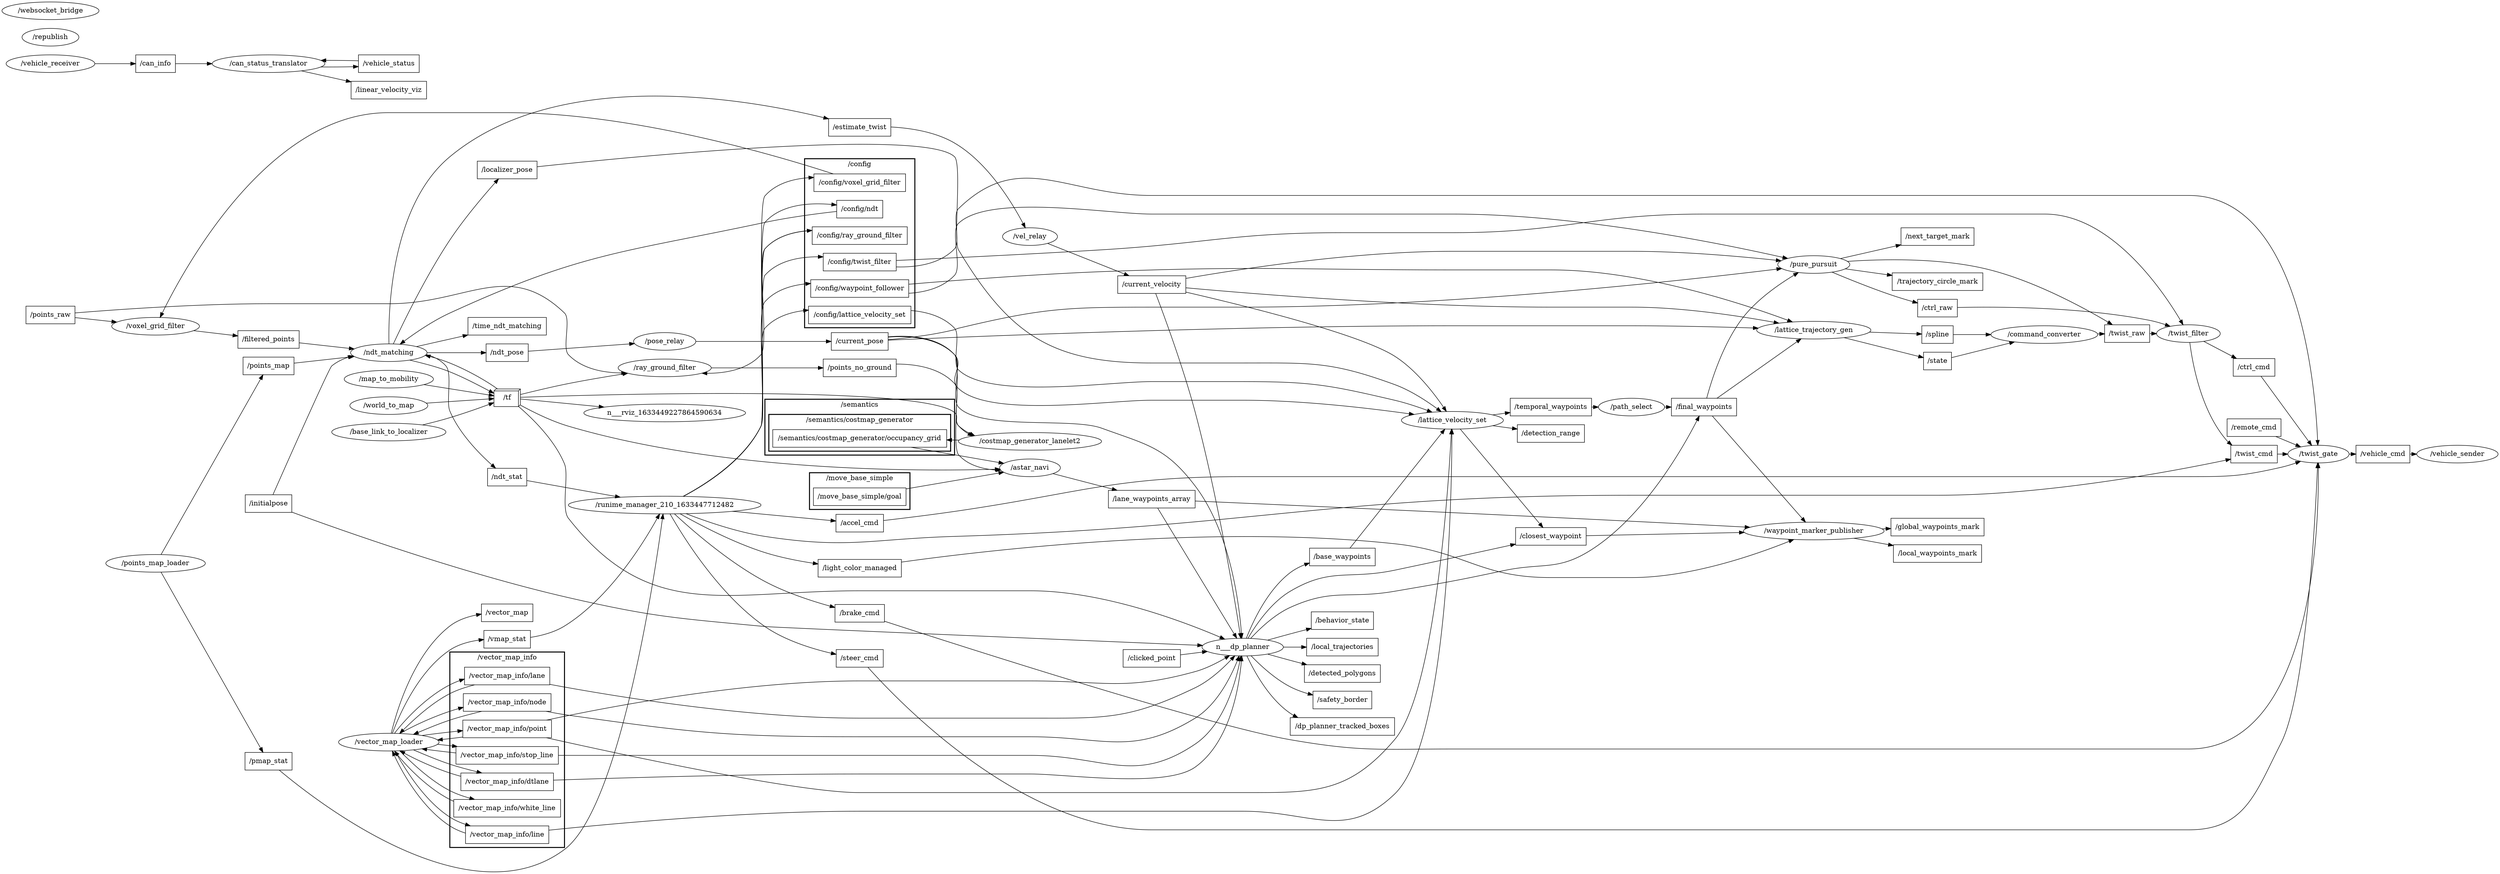 digraph graphname {
	graph [bb="0,0,5094.5,1602.1",
		compound=True,
		rank=same,
		rankdir=LR,
		ranksep=0.2
	];
	node [label="\N"];
	subgraph cluster___semantics {
		graph [bb="1555.7,906.1,1942.7,1020.1",
			compound=True,
			label="/semantics",
			lheight=0.21,
			lp="1749.2,1008.6",
			lwidth=1.08,
			rank=same,
			rankdir=LR,
			ranksep=0.2,
			style=bold
		];
		subgraph cluster___semantics__costmap_generator {
			graph [bb="1563.7,914.1,1934.7,989.1",
				compound=True,
				label="/semantics/costmap_generator",
				lheight=0.21,
				lp="1749.2,977.6",
				lwidth=3.07,
				rank=same,
				rankdir=LR,
				ranksep=0.2,
				style=bold
			];
			t___semantics__costmap_generator__occupancy_grid			 [URL=topic_3A__semantics__costmap_generator__occupancy_grid,
				height=0.5,
				label="/semantics/costmap_generator/occupancy_grid",
				pos="1749.2,940.1",
				shape=box,
				tooltip="topic:/semantics/costmap_generator/occupancy_grid",
				width=4.9306];
		}
	}
	subgraph cluster___config {
		graph [bb="1636.7,1028.1,1861.7,1373.1",
			compound=True,
			label="/config",
			lheight=0.21,
			lp="1749.2,1361.6",
			lwidth=0.68,
			rank=same,
			rankdir=LR,
			ranksep=0.2,
			style=bold
		];
		t___config__lattice_velocity_set		 [URL=topic_3A__config__lattice_velocity_set,
			height=0.5,
			label="/config/lattice_velocity_set",
			pos="1749.2,1054.1",
			shape=box,
			tooltip="topic:/config/lattice_velocity_set",
			width=2.9028];
		t___config__twist_filter		 [URL=topic_3A__config__twist_filter,
			height=0.5,
			label="/config/twist_filter",
			pos="1749.2,1162.1",
			shape=box,
			tooltip="topic:/config/twist_filter",
			width=2.0694];
		t___config__waypoint_follower		 [URL=topic_3A__config__waypoint_follower,
			height=0.5,
			label="/config/waypoint_follower",
			pos="1749.2,1108.1",
			shape=box,
			tooltip="topic:/config/waypoint_follower",
			width=2.7778];
		t___config__voxel_grid_filter		 [URL=topic_3A__config__voxel_grid_filter,
			height=0.5,
			label="/config/voxel_grid_filter",
			pos="1749.2,1270.1",
			shape=box,
			tooltip="topic:/config/voxel_grid_filter",
			width=2.5972];
		t___config__ndt		 [URL=topic_3A__config__ndt,
			height=0.5,
			label="/config/ndt",
			pos="1749.2,1216.1",
			shape=box,
			tooltip="topic:/config/ndt",
			width=1.3056];
		t___config__ray_ground_filter		 [URL=topic_3A__config__ray_ground_filter,
			height=0.5,
			label="/config/ray_ground_filter",
			pos="1749.2,1324.1",
			shape=box,
			tooltip="topic:/config/ray_ground_filter",
			width=2.6944];
	}
	subgraph cluster___vector_map_info {
		graph [bb="913.12,41.101,1147.1,440.1",
			compound=True,
			label="/vector_map_info",
			lheight=0.21,
			lp="1030.1,428.6",
			lwidth=1.72,
			rank=same,
			rankdir=LR,
			ranksep=0.2,
			style=bold
		];
		t___vector_map_info__dtlane		 [URL=topic_3A__vector_map_info__dtlane,
			height=0.5,
			label="/vector_map_info/dtlane",
			pos="1030.1,229.1",
			shape=box,
			tooltip="topic:/vector_map_info/dtlane",
			width=2.625];
		t___vector_map_info__lane		 [URL=topic_3A__vector_map_info__lane,
			height=0.5,
			label="/vector_map_info/lane",
			pos="1030.1,283.1",
			shape=box,
			tooltip="topic:/vector_map_info/lane",
			width=2.4167];
		t___vector_map_info__line		 [URL=topic_3A__vector_map_info__line,
			height=0.5,
			label="/vector_map_info/line",
			pos="1030.1,391.1",
			shape=box,
			tooltip="topic:/vector_map_info/line",
			width=2.3611];
		t___vector_map_info__node		 [URL=topic_3A__vector_map_info__node,
			height=0.5,
			label="/vector_map_info/node",
			pos="1030.1,175.1",
			shape=box,
			tooltip="topic:/vector_map_info/node",
			width=2.4861];
		t___vector_map_info__stop_line		 [URL=topic_3A__vector_map_info__stop_line,
			height=0.5,
			label="/vector_map_info/stop_line",
			pos="1030.1,67.101",
			shape=box,
			tooltip="topic:/vector_map_info/stop_line",
			width=2.9028];
		t___vector_map_info__white_line		 [URL=topic_3A__vector_map_info__white_line,
			height=0.5,
			label="/vector_map_info/white_line",
			pos="1030.1,121.1",
			shape=box,
			tooltip="topic:/vector_map_info/white_line",
			width=3.0278];
		t___vector_map_info__point		 [URL=topic_3A__vector_map_info__point,
			height=0.5,
			label="/vector_map_info/point",
			pos="1030.1,337.1",
			shape=box,
			tooltip="topic:/vector_map_info/point",
			width=2.5139];
	}
	subgraph cluster___move_base_simple {
		graph [bb="1646.7,427.1,1851.7,502.1",
			compound=True,
			label="/move_base_simple",
			lheight=0.21,
			lp="1749.2,490.6",
			lwidth=1.93,
			rank=same,
			rankdir=LR,
			ranksep=0.2,
			style=bold
		];
		t___move_base_simple__goal		 [URL=topic_3A__move_base_simple__goal,
			height=0.5,
			label="/move_base_simple/goal",
			pos="1749.2,453.1",
			shape=box,
			tooltip="topic:/move_base_simple/goal",
			width=2.625];
	}
	n___astar_navi	 [URL=__astar_navi,
		height=0.5,
		label="/astar_navi",
		pos="2096.9,449.1",
		shape=ellipse,
		tooltip="/astar_navi",
		width=1.7151];
	t___semantics__costmap_generator__occupancy_grid -> n___astar_navi	 [penwidth=1,
		pos="e,2091.1,467.28 1920.8,922 1928.6,917.79 1936,912.86 1942.7,907.1 1951.3,899.69 2056.4,574.84 2088,476.82"];
	n___lattice_velocity_set	 [URL=__lattice_velocity_set,
		height=0.5,
		label="/lattice_velocity_set",
		pos="2959.5,777.1",
		shape=ellipse,
		tooltip="/lattice_velocity_set",
		width=2.8886];
	t___config__lattice_velocity_set -> n___lattice_velocity_set	 [penwidth=1,
		pos="e,2944.4,795.08 1854.1,1056.8 2055.9,1058 2507.6,1040.6 2841.5,879.1 2879.9,860.56 2915.6,826.32 2937.5,802.66"];
	n___twist_filter	 [URL=__twist_filter,
		height=0.5,
		label="/twist_filter",
		pos="4462.4,825.1",
		shape=ellipse,
		tooltip="/twist_filter",
		width=1.8054];
	t___config__twist_filter -> n___twist_filter	 [penwidth=1,
		pos="e,4457,843.11 1824,1163.5 1937,1165.6 2158,1169.1 2345.7,1169.1 2345.7,1169.1 2345.7,1169.1 4168.2,1169.1 4334.4,1169.1 4426.7,934.4 4453.8,852.72"];
	n___twist_gate	 [URL=__twist_gate,
		height=0.5,
		label="/twist_gate",
		pos="4727.8,717.1",
		shape=ellipse,
		tooltip="/twist_gate",
		width=1.7332];
	t___config__twist_filter -> n___twist_gate	 [penwidth=1,
		pos="e,4726.7,735.12 1823.9,1171.4 1936.7,1184.5 2157.4,1207.1 2345.7,1207.1 2345.7,1207.1 2345.7,1207.1 4462.4,1207.1 4674,1207.1 4717.7,849.3 4726,745.19"];
	n___pure_pursuit	 [URL=__pure_pursuit,
		height=0.5,
		label="/pure_pursuit",
		pos="3697.4,894.1",
		shape=ellipse,
		tooltip="/pure_pursuit",
		width=2.0401];
	t___config__waypoint_follower -> n___pure_pursuit	 [penwidth=1,
		pos="e,3671.8,911.07 1849.4,1104 1967.9,1099.6 2171.1,1093.1 2345.7,1093.1 2345.7,1093.1 2345.7,1093.1 3160.5,1093.1 3361.9,1093.1 3580.8,968.44 3663.3,916.45"];
	n___lattice_trajectory_gen	 [URL=__lattice_trajectory_gen,
		height=0.5,
		label="/lattice_trajectory_gen",
		pos="3697.4,1040.1",
		shape=ellipse,
		tooltip="/lattice_trajectory_gen",
		width=3.2317];
	t___config__waypoint_follower -> n___lattice_trajectory_gen	 [penwidth=1,
		pos="e,3656.3,1057 1849.4,1114.3 1967.9,1121.1 2171,1131.1 2345.7,1131.1 2345.7,1131.1 2345.7,1131.1 3325.1,1131.1 3443,1131.1 3576,1087.5 3646.7,1060.7"];
	n___voxel_grid_filter	 [URL=__voxel_grid_filter,
		height=0.5,
		label="/voxel_grid_filter",
		pos="312.97,1270.1",
		shape=ellipse,
		tooltip="/voxel_grid_filter",
		width=2.4914];
	t___config__voxel_grid_filter -> n___voxel_grid_filter	 [penwidth=1,
		pos="e,402.86,1270.1 1655.5,1270.1 1518.3,1270.1 1254.5,1270.1 1030.1,1270.1 788.78,1270.1 788.78,1270.1 788.78,1270.1 658.94,1270.1 509.16,1270.1 412.88,1270.1"];
	n___ndt_matching	 [URL=__ndt_matching,
		height=0.5,
		label="/ndt_matching",
		pos="788.78,884.1",
		shape=ellipse,
		tooltip="/ndt_matching",
		width=2.1665];
	t___config__ndt -> n___ndt_matching	 [penwidth=1,
		pos="e,835.03,898.72 1702.1,1224.7 1657.4,1229.8 1591.8,1228.9 1555.7,1189.1 1541.2,1173.1 1562.8,1010.5 1547.7,995.1 1448.7,894.29 1031,1034.9 913.12,957.1 906.49,952.72 910.77,946.7 905.12,941.1 888.23,924.34 865.43,911.7 844.49,902.63"];
	n___ray_ground_filter	 [URL=__ray_ground_filter,
		height=0.5,
		label="/ray_ground_filter",
		pos="1351.4,1437.1",
		shape=ellipse,
		tooltip="/ray_ground_filter",
		width=2.6359];
	t___config__ray_ground_filter -> n___ray_ground_filter	 [penwidth=1,
		pos="e,1404.2,1422.1 1685.6,1342.2 1611,1363.4 1488.1,1398.3 1413.9,1419.3"];
	n___dp_planner	 [height=0.5,
		pos="2531.4,223.1",
		width=2.3109];
	t___vector_map_info__dtlane -> n___dp_planner	 [penwidth=1,
		pos="e,2509.7,205.46 1124.8,217.73 1133.1,213.77 1140.7,208.67 1147.1,202.1 1159.5,189.44 1141.6,174.56 1155.1,163.1 1255.8,77.539 1617.1,139.1 1749.2,139.1 1749.2,139.1 1749.2,139.1 2096.9,139.1 2247.2,139.1 2291.2,116.97 2434.2,163.1 2458.5,170.95 2483,186.11 2501.3,199.22"];
	n___vector_map_loader	 [URL=__vector_map_loader,
		height=0.5,
		label="/vector_map_loader",
		pos="788.78,256.1",
		shape=ellipse,
		tooltip="/vector_map_loader",
		width=2.8525];
	t___vector_map_info__dtlane -> n___vector_map_loader	 [penwidth=1,
		pos="e,856.01,242.46 935.3,233.1 912.32,235.42 888.03,238.22 865.97,241.12"];
	t___vector_map_info__lane -> n___dp_planner	 [penwidth=1,
		pos="e,2477.4,209.36 1117.1,275.59 1128.4,271.24 1138.9,264.99 1147.1,256.1 1163.9,237.93 1136.8,217.64 1155.1,201.1 1253.3,112.66 1617.1,177.1 1749.2,177.1 1749.2,177.1 1749.2,177.1 2096.9,177.1 2247.2,177.1 2285.5,179.12 2434.2,201.1 2445,202.7 2456.4,204.85 2467.4,207.18"];
	t___vector_map_info__lane -> n___vector_map_loader	 [penwidth=1,
		pos="e,888.34,260.58 942.75,266.81 928.4,265 913.36,263.25 898.55,261.66"];
	t___vector_map_info__line -> n___vector_map_loader	 [penwidth=1,
		pos="e,810.07,273.87 964.08,373.07 946.9,368.75 928.82,363.09 913.12,355.1 875.88,336.13 840.63,303.61 817.23,280.88"];
	t___vector_map_info__line -> n___lattice_velocity_set	 [penwidth=1,
		pos="e,2916.2,760.71 1109.3,409.22 1124.1,416.18 1137.8,425.8 1147.1,439.1 1159.1,456.12 1140.4,611.37 1155.1,626.1 1166.8,637.83 2329.1,681.1 2345.7,681.1 2345.7,681.1 2345.7,681.1 2531.4,681.1 2669.3,681.1 2826.2,729.09 2906.3,757.21"];
	t___vector_map_info__node -> n___dp_planner	 [penwidth=1,
		pos="e,2519,205.15 1119.6,165.63 1129.8,161.47 1139.3,155.8 1147.1,148.1 1157.9,137.49 1143.4,124.57 1155.1,115.1 1206.5,73.673 1683.2,101.1 1749.2,101.1 1749.2,101.1 1749.2,101.1 2096.9,101.1 2247.3,101.1 2297.2,66.983 2434.2,129.1 2467,143.97 2495.3,174.77 2512.8,197.07"];
	t___vector_map_info__node -> n___vector_map_loader	 [penwidth=1,
		pos="e,810.77,238.5 940.54,185.04 931.22,187.49 921.93,190.2 913.12,193.1 880.42,203.88 844.48,219.97 819.69,233.47"];
	t___vector_map_info__stop_line -> n___dp_planner	 [penwidth=1,
		pos="e,2524.5,205.06 1134.9,66.153 1274.9,64.97 1530.7,63.101 1749.2,63.101 1749.2,63.101 1749.2,63.101 2096.9,63.101 2247.2,63.101 2303.1,13.657 2434.2,87.101 2477.3,111.27 2506.1,163.5 2520.5,195.75"];
	t___vector_map_info__stop_line -> n___vector_map_loader	 [penwidth=1,
		pos="e,795.01,238.11 925.52,78.186 921.22,80.264 917.07,82.564 913.12,85.101 857.59,120.81 817.06,190.29 799.08,228.98"];
	t___vector_map_info__white_line -> n___vector_map_loader	 [penwidth=1,
		pos="e,799.66,237.86 921.11,135.32 918.39,136.52 915.72,137.78 913.12,139.1 869.25,161.44 828.14,202.59 805.93,229.87"];
	t___vector_map_info__point -> n___dp_planner	 [penwidth=1,
		pos="e,2448.9,220.68 1120.9,326.38 1130.5,322.38 1139.5,317.09 1147.1,310.1 1155.7,302.2 1146.1,292.52 1155.1,285.1 1257.7,200.57 1616.3,215.1 1749.2,215.1 1749.2,215.1 1749.2,215.1 2096.9,215.1 2214.8,215.1 2350.7,218.08 2438.7,220.41"];
	t___vector_map_info__point -> n___vector_map_loader	 [penwidth=1,
		pos="e,838.49,271.94 978.89,319.06 958.22,313.94 934.31,308.08 913.12,301.1 891.41,293.95 868.28,284.45 847.93,275.91"];
	t___vector_map_info__point -> n___lattice_velocity_set	 [penwidth=1,
		pos="e,2942.7,759.11 1120.3,355.18 1129.5,357.83 1138.6,360.79 1147.1,364.1 1341.3,439.15 1356,534.17 1555.7,593.1 1724.4,642.9 2169.8,643.1 2345.7,643.1 2345.7,643.1 2345.7,643.1 2531.4,643.1 2670.5,643.1 2713.3,631.13 2841.5,685.1 2878.2,700.52 2913.2,730.36 2935.4,751.88"];
	t___move_base_simple__goal -> n___astar_navi	 [penwidth=1,
		pos="e,2035,449.81 1843.7,452.01 1900.8,451.36 1972.3,450.53 2024.8,449.93"];
	t___brake_cmd	 [URL=topic_3A__brake_cmd,
		height=0.5,
		label="/brake_cmd",
		pos="1749.2,566.1",
		shape=box,
		tooltip="topic:/brake_cmd",
		width=1.4028];
	t___brake_cmd -> n___twist_gate	 [penwidth=1,
		pos="e,4721.1,699.16 1799.7,560.84 2034,536.64 3016.5,437.1 3325.1,437.1 3325.1,437.1 3325.1,437.1 4462.4,437.1 4600.6,437.1 4688.4,619.03 4717.3,689.59"];
	t___filtered_points	 [URL=topic_3A__filtered_points,
		height=0.5,
		label="/filtered_points",
		pos="543.4,1052.1",
		shape=box,
		tooltip="topic:/filtered_points",
		width=1.7361];
	t___filtered_points -> n___ndt_matching	 [penwidth=1,
		pos="e,750.52,899.88 561.43,1033.9 585.33,1010.5 629.52,969.41 672.44,941.1 693.95,926.92 719.51,914.01 741.18,904.09"];
	t___vehicle_cmd	 [URL=topic_3A__vehicle_cmd,
		height=0.5,
		label="/vehicle_cmd",
		pos="4859.1,717.1",
		shape=box,
		tooltip="topic:/vehicle_cmd",
		width=1.5278];
	n___vehicle_sender	 [URL=__vehicle_sender,
		height=0.5,
		label="/vehicle_sender",
		pos="5011.3,717.1",
		shape=ellipse,
		tooltip="/vehicle_sender",
		width=2.3109];
	t___vehicle_cmd -> n___vehicle_sender	 [penwidth=1,
		pos="e,4928,717.1 4914.5,717.1 4915.6,717.1 4916.7,717.1 4917.9,717.1"];
	t___linear_velocity_viz	 [URL=topic_3A__linear_velocity_viz,
		height=0.5,
		label="/linear_velocity_viz",
		pos="788.78,1422.1",
		shape=box,
		tooltip="topic:/linear_velocity_viz",
		width=2.1389];
	t___light_color_managed	 [URL=topic_3A__light_color_managed,
		height=0.5,
		label="/light_color_managed",
		pos="1749.2,696.1",
		shape=box,
		tooltip="topic:/light_color_managed",
		width=2.3611];
	n___waypoint_marker_publisher	 [URL=__waypoint_marker_publisher,
		height=0.5,
		label="/waypoint_marker_publisher",
		pos="3697.4,567.1",
		shape=ellipse,
		tooltip="/waypoint_marker_publisher",
		width=3.9899];
	t___light_color_managed -> n___waypoint_marker_publisher	 [penwidth=1,
		pos="e,3608.5,581.3 1820.7,678.01 1932.1,651.47 2154.2,605.1 2345.7,605.1 2345.7,605.1 2345.7,605.1 3325.1,605.1 3418,605.1 3523.3,593.24 3598.1,582.77"];
	t___remote_cmd	 [URL=topic_3A__remote_cmd,
		height=0.5,
		label="/remote_cmd",
		pos="4596.4,771.1",
		shape=box,
		tooltip="topic:/remote_cmd",
		width=1.5278];
	t___remote_cmd -> n___twist_gate	 [penwidth=1,
		pos="e,4691.8,731.87 4640.5,752.97 4653.9,747.45 4668.7,741.37 4682.2,735.81"];
	t___next_target_mark	 [URL=topic_3A__next_target_mark,
		height=0.5,
		label="/next_target_mark",
		pos="3950,867.1",
		shape=box,
		tooltip="topic:/next_target_mark",
		width=2.0694];
	t___steer_cmd	 [URL=topic_3A__steer_cmd,
		height=0.5,
		label="/steer_cmd",
		pos="1749.2,345.1",
		shape=box,
		tooltip="topic:/steer_cmd",
		width=1.3333];
	t___steer_cmd -> n___twist_gate	 [penwidth=1,
		pos="e,4725.7,699.03 1797.3,343.6 1960.5,338.64 2507.4,323.1 2959.5,323.1 2959.5,323.1 2959.5,323.1 4462.4,323.1 4552.4,323.1 4592.1,328.28 4651.4,396.1 4689.9,440.23 4715.6,618.79 4724.4,688.77"];
	t___current_velocity	 [URL=topic_3A__current_velocity,
		height=0.5,
		label="/current_velocity",
		pos="2345.7,917.1",
		shape=box,
		tooltip="topic:/current_velocity",
		width=1.9306];
	t___current_velocity -> n___dp_planner	 [penwidth=1,
		pos="e,2530.6,241.24 2359.8,898.9 2379.6,872.35 2415.5,820.75 2434.2,771.1 2505.7,581.15 2525.3,333.94 2530,251.35"];
	t___current_velocity -> n___pure_pursuit	 [penwidth=1,
		pos="e,3657.8,909.3 2415.4,928.76 2529,946.72 2761.4,979.1 2959.5,979.1 2959.5,979.1 2959.5,979.1 3325.1,979.1 3443.5,979.1 3577.9,937.73 3648.3,912.71"];
	t___current_velocity -> n___lattice_velocity_set	 [penwidth=1,
		pos="e,2933.6,794.61 2415.2,913.98 2512.8,907.92 2694.8,890.47 2841.5,841.1 2871.2,831.13 2902.2,814.03 2924.9,800.01"];
	t___current_velocity -> n___lattice_trajectory_gen	 [penwidth=1,
		pos="e,3585.3,1045.1 2385.9,935.3 2404.6,943.18 2427.2,951.98 2448.2,958.1 2670.2,1022.9 2728.2,1055.1 2959.5,1055.1 2959.5,1055.1 2959.5,1055.1 3160.5,1055.1 3302.9,1055.1 3466.5,1049.8 3575.3,1045.5"];
	t___vmap_stat	 [URL=topic_3A__vmap_stat,
		height=0.5,
		label="/vmap_stat",
		pos="1030.1,583.1",
		shape=box,
		tooltip="topic:/vmap_stat",
		width=1.3194];
	n___runime_manager_210_1633447712482	 [URL=__runime_manager_210_1633447712482,
		height=0.5,
		label="/runime_manager_210_1633447712482",
		pos="1351.4,734.1",
		shape=ellipse,
		tooltip="/runime_manager_210_1633447712482",
		width=5.4523];
	t___vmap_stat -> n___runime_manager_210_1633447712482	 [penwidth=1,
		pos="e,1292,716.88 1054.5,601.33 1079,619.06 1118.3,645.89 1155.1,664.1 1195.9,684.26 1244.1,701.52 1282.4,713.85"];
	t___ctrl_cmd	 [URL=topic_3A__ctrl_cmd,
		height=0.5,
		label="/ctrl_cmd",
		pos="4596.4,825.1",
		shape=box,
		tooltip="topic:/ctrl_cmd",
		width=1.1806];
	t___ctrl_cmd -> n___twist_gate	 [penwidth=1,
		pos="e,4714.1,734.98 4637.3,807.08 4642.2,804.33 4647,801.32 4651.4,798.1 4672.8,782.32 4693.2,760.13 4707.6,742.96"];
	t___lane_waypoints_array	 [URL=topic_3A__lane_waypoints_array,
		height=0.5,
		label="/lane_waypoints_array",
		pos="2345.7,445.1",
		shape=box,
		tooltip="topic:/lane_waypoints_array",
		width=2.4583];
	t___lane_waypoints_array -> n___dp_planner	 [penwidth=1,
		pos="e,2516.5,240.9 2360.9,426.93 2393.8,387.55 2471.9,294.2 2509.9,248.8"];
	t___lane_waypoints_array -> n___waypoint_marker_publisher	 [penwidth=1,
		pos="e,3580.7,556.57 2434.4,453.11 2667.6,474.16 3298.9,531.14 3570.4,555.64"];
	t___local_trajectories	 [URL=topic_3A__local_trajectories,
		height=0.5,
		label="/local_trajectories",
		pos="2735,169.1",
		shape=box,
		tooltip="topic:/local_trajectories",
		width=2.0278];
	t___ctrl_raw	 [URL=topic_3A__ctrl_raw,
		height=0.5,
		label="/ctrl_raw",
		pos="3950,813.1",
		shape=box,
		tooltip="topic:/ctrl_raw",
		width=1.125];
	t___ctrl_raw -> n___twist_filter	 [penwidth=1,
		pos="e,4397.3,823.58 3990.6,814.05 4076.5,816.06 4277.4,820.77 4387.3,823.34"];
	t___twist_raw	 [URL=topic_3A__twist_raw,
		height=0.5,
		label="/twist_raw",
		pos="4337.4,967.1",
		shape=box,
		tooltip="topic:/twist_raw",
		width=1.2778];
	t___twist_raw -> n___twist_filter	 [penwidth=1,
		pos="e,4446.7,842.86 4353.5,948.83 4375.4,923.87 4414.9,879.02 4439.8,850.72"];
	t___points_raw	 [URL=topic_3A__points_raw,
		height=0.5,
		label="/points_raw",
		pos="98.791,1323.1",
		shape=box,
		tooltip="topic:/points_raw",
		width=1.3889];
	t___points_raw -> n___ray_ground_filter	 [penwidth=1,
		pos="e,1281.9,1424.7 148.9,1333 230.99,1348.3 399.4,1376.1 543.4,1376.1 543.4,1376.1 543.4,1376.1 788.78,1376.1 961.95,1376.1 1163.4,1405 1272,1423"];
	t___points_raw -> n___voxel_grid_filter	 [penwidth=1,
		pos="e,256.27,1284.1 149.01,1310.7 178.02,1303.5 214.87,1294.4 246.28,1286.6"];
	t___detected_polygons	 [URL=topic_3A__detected_polygons,
		height=0.5,
		label="/detected_polygons",
		pos="2735,115.1",
		shape=box,
		tooltip="topic:/detected_polygons",
		width=2.1528];
	t___detection_range	 [URL=topic_3A__detection_range,
		height=0.5,
		label="/detection_range",
		pos="3160.5,765.1",
		shape=box,
		tooltip="topic:/detection_range",
		width=1.9028];
	t___safety_border	 [URL=topic_3A__safety_border,
		height=0.5,
		label="/safety_border",
		pos="2735,61.101",
		shape=box,
		tooltip="topic:/safety_border",
		width=1.6667];
	t___base_waypoints	 [URL=topic_3A__base_waypoints,
		height=0.5,
		label="/base_waypoints",
		pos="2735,559.1",
		shape=box,
		tooltip="topic:/base_waypoints",
		width=1.8611];
	t___base_waypoints -> n___lattice_velocity_set	 [penwidth=1,
		pos="e,2948,759.2 2768.2,577.17 2790.2,590.06 2819.2,608.67 2841.5,629.1 2882.6,666.59 2921,719.22 2942.2,750.57"];
	t___initialpose	 [URL=topic_3A__initialpose,
		height=0.5,
		label="/initialpose",
		pos="543.4,330.1",
		shape=box,
		tooltip="topic:/initialpose",
		width=1.3194];
	t___initialpose -> n___ndt_matching	 [penwidth=1,
		pos="e,780.82,866.12 551.43,348.22 587.36,429.35 733.61,759.53 776.75,856.93"];
	t___initialpose -> n___dp_planner	 [penwidth=1,
		pos="e,2527.6,204.84 559.26,312.03 606.78,259.24 754.54,104.72 913.12,37.101 961.4,16.516 977.64,21.101 1030.1,21.101 1030.1,21.101 1030.1,21.101 2096.9,21.101 2247.1,21.101 2307.7,-38.006 2434.2,43.101 2488.3,77.855 2514.5,153.61 2525.2,194.9"];
	t___points_no_ground	 [URL=topic_3A__points_no_ground,
		height=0.5,
		label="/points_no_ground",
		pos="1749.2,1437.1",
		shape=box,
		tooltip="topic:/points_no_ground",
		width=2.0694];
	n___costmap_generator_lanelet2	 [URL=__costmap_generator_lanelet2,
		height=0.5,
		label="/costmap_generator_lanelet2",
		pos="2096.9,1391.1",
		shape=ellipse,
		tooltip="/costmap_generator_lanelet2",
		width=4.0621];
	t___points_no_ground -> n___costmap_generator_lanelet2	 [penwidth=1,
		pos="e,1997,1404.3 1823.8,1427.2 1871.3,1420.9 1933.7,1412.7 1986.9,1405.7"];
	t___vector_map	 [URL=topic_3A__vector_map,
		height=0.5,
		label="/vector_map",
		pos="1030.1,466.1",
		shape=box,
		tooltip="topic:/vector_map",
		width=1.4583];
	t___pmap_stat	 [URL=topic_3A__pmap_stat,
		height=0.5,
		label="/pmap_stat",
		pos="543.4,721.1",
		shape=box,
		tooltip="topic:/pmap_stat",
		width=1.3333];
	t___pmap_stat -> n___runime_manager_210_1633447712482	 [penwidth=1,
		pos="e,1264.3,717.92 591.61,716.23 694.04,706.64 940.88,687.54 1147.1,703.1 1182.3,705.75 1220.6,710.94 1254.4,716.32"];
	t___closest_waypoint	 [URL=topic_3A__closest_waypoint,
		height=0.5,
		label="/closest_waypoint",
		pos="3160.5,483.1",
		shape=box,
		tooltip="topic:/closest_waypoint",
		width=2];
	t___closest_waypoint -> n___waypoint_marker_publisher	 [penwidth=1,
		pos="e,3654.3,549.84 3232.9,484.18 3309.7,486.5 3434.4,493.59 3539.7,515.1 3575.5,522.41 3614.5,535.23 3644.8,546.32"];
	t___ndt_pose	 [URL=topic_3A__ndt_pose,
		height=0.5,
		label="/ndt_pose",
		pos="1030.1,838.1",
		shape=box,
		tooltip="topic:/ndt_pose",
		width=1.1944];
	n___pose_relay	 [URL=__pose_relay,
		height=0.5,
		label="/pose_relay",
		pos="1351.4,830.1",
		shape=ellipse,
		tooltip="/pose_relay",
		width=1.7693];
	t___ndt_pose -> n___pose_relay	 [penwidth=1,
		pos="e,1287.8,831.69 1073.5,837.02 1125.7,835.72 1214.3,833.51 1277.5,831.94"];
	t___local_waypoints_mark	 [URL=topic_3A__local_waypoints_mark,
		height=0.5,
		label="/local_waypoints_mark",
		pos="3950,544.1",
		shape=box,
		tooltip="topic:/local_waypoints_mark",
		width=2.5];
	t___twist_cmd	 [URL=topic_3A__twist_cmd,
		height=0.5,
		label="/twist_cmd",
		pos="4596.4,717.1",
		shape=box,
		tooltip="topic:/twist_cmd",
		width=1.3194];
	t___twist_cmd -> n___twist_gate	 [penwidth=1,
		pos="e,4664.9,717.1 4644.2,717.1 4647.6,717.1 4651.2,717.1 4654.8,717.1"];
	t___state	 [URL=topic_3A__state,
		height=0.5,
		label="/state",
		pos="3950,1067.1",
		shape=box,
		tooltip="topic:/state",
		width=0.79167];
	n___command_converter	 [URL=__command_converter,
		height=0.5,
		label="/command_converter",
		pos="4168.2,1013.1",
		shape=ellipse,
		tooltip="/command_converter",
		width=3.0331];
	t___state -> n___command_converter	 [penwidth=1,
		pos="e,4107.5,1028.1 3978.5,1060 4008.6,1052.6 4057.2,1040.6 4097.6,1030.6"];
	t___dp_planner_tracked_boxes	 [URL=topic_3A__dp_planner_tracked_boxes,
		height=0.5,
		label="/dp_planner_tracked_boxes",
		pos="2735,277.1",
		shape=box,
		tooltip="topic:/dp_planner_tracked_boxes",
		width=2.9583];
	t___vehicle_status	 [URL=topic_3A__vehicle_status,
		height=0.5,
		label="/vehicle_status",
		pos="788.78,1476.1",
		shape=box,
		tooltip="topic:/vehicle_status",
		width=1.7222];
	n___can_status_translator	 [URL=__can_status_translator,
		height=0.5,
		label="/can_status_translator",
		pos="543.4,1476.1",
		shape=ellipse,
		tooltip="/can_status_translator",
		width=3.1955];
	t___vehicle_status -> n___can_status_translator	 [penwidth=1,
		pos="e,650.32,1482.8 726.66,1482.1 706.45,1482.6 683.32,1482.9 660.44,1482.8"];
	t___trajectory_circle_mark	 [URL=topic_3A__trajectory_circle_mark,
		height=0.5,
		label="/trajectory_circle_mark",
		pos="3950,921.1",
		shape=box,
		tooltip="topic:/trajectory_circle_mark",
		width=2.5694];
	t___points_map	 [URL=topic_3A__points_map,
		height=0.5,
		label="/points_map",
		pos="543.4,811.1",
		shape=box,
		tooltip="topic:/points_map",
		width=1.4444];
	t___points_map -> n___ndt_matching	 [penwidth=1,
		pos="e,740.57,869.76 595.44,826.58 635.17,838.4 689.88,854.68 730.97,866.9"];
	t___final_waypoints	 [URL=topic_3A__final_waypoints,
		height=0.5,
		label="/final_waypoints",
		pos="3473.2,819.1",
		shape=box,
		tooltip="topic:/final_waypoints",
		width=1.8472];
	t___final_waypoints -> n___waypoint_marker_publisher	 [penwidth=1,
		pos="e,3681.4,585.06 3489.3,800.98 3528.6,756.84 3629.2,643.68 3674.6,592.69"];
	t___final_waypoints -> n___pure_pursuit	 [penwidth=1,
		pos="e,3653.6,879.47 3527.2,837.16 3562.6,849.01 3608.7,864.43 3644,876.24"];
	t___final_waypoints -> n___lattice_trajectory_gen	 [penwidth=1,
		pos="e,3672.9,1022.4 3485.8,837.36 3500.8,858.53 3527.2,893.99 3553.7,921.1 3589,957.21 3634.5,993.46 3664.8,1016.3"];
	t___global_waypoints_mark	 [URL=topic_3A__global_waypoints_mark,
		height=0.5,
		label="/global_waypoints_mark",
		pos="3950,598.1",
		shape=box,
		tooltip="topic:/global_waypoints_mark",
		width=2.6389];
	t___clicked_point	 [URL=topic_3A__clicked_point,
		height=0.5,
		label="/clicked_point",
		pos="2345.7,261.1",
		shape=box,
		tooltip="topic:/clicked_point",
		width=1.625];
	t___clicked_point -> n___dp_planner	 [penwidth=1,
		pos="e,2470.7,235.5 2404.4,249.08 2422.3,245.41 2442.2,241.34 2460.8,237.53"];
	t___localizer_pose	 [URL=topic_3A__localizer_pose,
		height=0.5,
		label="/localizer_pose",
		pos="1030.1,784.1",
		shape=box,
		tooltip="topic:/localizer_pose",
		width=1.6944];
	t___localizer_pose -> n___lattice_velocity_set	 [penwidth=1,
		pos="e,2855.4,777.48 1091.3,783.88 1365.4,782.88 2482.4,778.83 2845.2,777.52"];
	t___ndt_stat	 [URL=topic_3A__ndt_stat,
		height=0.5,
		label="/ndt_stat",
		pos="1030.1,730.1",
		shape=box,
		tooltip="topic:/ndt_stat",
		width=1.1111];
	t___ndt_stat -> n___runime_manager_210_1633447712482	 [penwidth=1,
		pos="e,1156.9,731.68 1070.2,730.6 1090.8,730.86 1117.6,731.19 1146.6,731.55"];
	t___temporal_waypoints	 [URL=topic_3A__temporal_waypoints,
		height=0.5,
		label="/temporal_waypoints",
		pos="3160.5,819.1",
		shape=box,
		tooltip="topic:/temporal_waypoints",
		width=2.3056];
	n___path_select	 [URL=__path_select,
		height=0.5,
		label="/path_select",
		pos="3325.1,819.1",
		shape=ellipse,
		tooltip="/path_select",
		width=1.8776];
	t___temporal_waypoints -> n___path_select	 [penwidth=1,
		pos="e,3257.1,819.1 3243.8,819.1 3244.8,819.1 3245.7,819.1 3246.7,819.1"];
	t___can_info	 [URL=topic_3A__can_info,
		height=0.5,
		label="/can_info",
		pos="312.97,1476.1",
		shape=box,
		tooltip="topic:/can_info",
		width=1.125];
	t___can_info -> n___can_status_translator	 [penwidth=1,
		pos="e,427.95,1476.1 353.64,1476.1 371.95,1476.1 394.67,1476.1 417.95,1476.1"];
	t___current_pose	 [URL=topic_3A__current_pose,
		height=0.5,
		label="/current_pose",
		pos="1749.2,826.1",
		shape=box,
		tooltip="topic:/current_pose",
		width=1.6111];
	t___current_pose -> n___astar_navi	 [penwidth=1,
		pos="e,2090.9,467.04 1800.7,808.09 1842.8,791.3 1902,762.85 1942.7,723.1 2018.4,649.11 2068,529.91 2087.5,476.51"];
	t___current_pose -> n___dp_planner	 [penwidth=1,
		pos="e,2528.5,241.18 1807.7,811.98 1939,777.28 2259.5,675.48 2434.2,472.1 2491.5,405.35 2517.2,300.9 2526.7,251.2"];
	t___current_pose -> n___pure_pursuit	 [penwidth=1,
		pos="e,3631.9,885.91 1807.3,833.8 1847.5,838.79 1902.2,844.94 1950.7,848.1 2298.6,870.82 2386.4,865.1 2735,865.1 2735,865.1 2735,865.1 3325.1,865.1 3428,865.1 3546.5,876.26 3621.6,884.73"];
	t___current_pose -> n___lattice_velocity_set	 [penwidth=1,
		pos="e,2902,792.14 1807.2,828.85 1970.6,835.76 2448.6,850.07 2841.5,803.1 2858,801.13 2875.6,797.9 2892,794.37"];
	t___current_pose -> n___lattice_trajectory_gen	 [penwidth=1,
		pos="e,3598.3,1030.6 1807.2,816.85 1850.8,813.49 1908.7,817.33 1942.7,853.1 1956.7,867.82 1936.2,929.86 1950.7,944.1 2030.8,1023 2847.2,1017.1 2959.5,1017.1 2959.5,1017.1 2959.5,1017.1 3325.1,1017.1 3413.7,1017.1 3513.9,1023.7 3588,1029.8"];
	t___behavior_state	 [URL=topic_3A__behavior_state,
		height=0.5,
		label="/behavior_state",
		pos="2735,223.1",
		shape=box,
		tooltip="topic:/behavior_state",
		width=1.7639];
	t___accel_cmd	 [URL=topic_3A__accel_cmd,
		height=0.5,
		label="/accel_cmd",
		pos="1749.2,399.1",
		shape=box,
		tooltip="topic:/accel_cmd",
		width=1.3472];
	t___accel_cmd -> n___twist_gate	 [penwidth=1,
		pos="e,4724.8,699.02 1797.9,399.1 1899.6,399.1 2142.2,399.1 2345.7,399.1 2345.7,399.1 2345.7,399.1 4462.4,399.1 4550.1,399.1 4589.6,393.81 4651.4,456.1 4684.5,489.46 4712.3,628.73 4723,689.05"];
	t___estimate_twist	 [URL=topic_3A__estimate_twist,
		height=0.5,
		label="/estimate_twist",
		pos="1749.2,880.1",
		shape=box,
		tooltip="topic:/estimate_twist",
		width=1.7639];
	n___vel_relay	 [URL=__vel_relay,
		height=0.5,
		label="/vel_relay",
		pos="2096.9,917.1",
		shape=ellipse,
		tooltip="/vel_relay",
		width=1.5526];
	t___estimate_twist -> n___vel_relay	 [penwidth=1,
		pos="e,2043.8,911.45 1813,886.89 1875.7,893.57 1971.1,903.71 2033.7,910.37"];
	t___time_ndt_matching	 [URL=topic_3A__time_ndt_matching,
		height=0.5,
		label="/time_ndt_matching",
		pos="1030.1,930.1",
		shape=box,
		tooltip="topic:/time_ndt_matching",
		width=2.2222];
	t___spline	 [URL=topic_3A__spline,
		height=0.5,
		label="/spline",
		pos="3950,1013.1",
		shape=box,
		tooltip="topic:/spline",
		width=0.88889];
	t___spline -> n___command_converter	 [penwidth=1,
		pos="e,4058.5,1013.1 3982.2,1013.1 4000.2,1013.1 4023.9,1013.1 4048.4,1013.1"];
	n_n__tf	 [URL=topic_3A__tf,
		height=0.5,
		label="/tf",
		pos="1030.1,1022.1",
		shape=box3d,
		tooltip="topic:/tf",
		width=0.75];
	n_n__tf -> n___ray_ground_filter	 [penwidth=1,
		pos="e,1263.2,1443.9 1037.4,1040.2 1057.5,1090.6 1114,1236.5 1147.1,1362.1 1152.1,1380.9 1141.2,1391.5 1155.1,1405.1 1180.7,1430.1 1217.8,1440.1 1252.9,1443.2"];
	n_n__tf -> n___ndt_matching	 [penwidth=1,
		pos="e,825.85,900.05 1003.1,1029.3 976.23,1030.5 935.8,1024.3 913.12,999.1 898.36,982.7 918.28,967.82 905.12,950.1 888.26,927.38 859.88,913.23 835.37,903.64"];
	n___rviz_1633449227864590634	 [height=0.5,
		pos="1351.4,1022.1",
		width=4.5857];
	n_n__tf -> n___rviz_1633449227864590634	 [penwidth=1,
		pos="e,1186.3,1022.1 1057.2,1022.1 1084.7,1022.1 1129.5,1022.1 1176,1022.1"];
	n_n__tf -> n___costmap_generator_lanelet2	 [penwidth=1,
		pos="e,1956.8,1396.3 1048.5,1040.5 1111.8,1102.6 1329.7,1304.7 1555.7,1377.1 1625.7,1399.5 1812.3,1399.8 1946.8,1396.6"];
	n_n__tf -> n___astar_navi	 [penwidth=1,
		pos="e,2035,448.98 1057.2,1015.5 1085.1,1007.1 1127.3,989.53 1147.1,957.1 1161.6,933.38 1139.4,729.99 1155.1,707.1 1264.6,548.08 1368.2,585.19 1555.7,539.1 1639.5,518.49 1875.2,559.91 1942.7,506.1 1951.8,498.83 1942.1,488.95 1950.7,481.1 1970.8,462.8 1998.9,454.11 2025.1,450.24"];
	n_n__tf -> n___dp_planner	 [penwidth=1,
		pos="e,2512.2,240.66 1057.2,1015.5 1085.3,1007.1 1127.5,989.66 1147.1,957.1 1159.1,937.15 1143.1,558.02 1155.1,538.1 1260.2,364.29 1359.8,371.92 1555.7,318.1 1932.4,214.58 2062.3,407.94 2434.2,288.1 2460.3,279.68 2486,262 2504.3,247.21"];
	n___ray_ground_filter -> t___points_no_ground	 [penwidth=1,
		pos="e,1674.5,1437.1 1446.4,1437.1 1512.7,1437.1 1600.5,1437.1 1664.4,1437.1"];
	n___ndt_matching -> t___ndt_pose	 [penwidth=1,
		pos="e,986.9,846.34 849.06,872.61 888.24,865.14 938.86,855.5 976.61,848.3"];
	n___ndt_matching -> t___localizer_pose	 [penwidth=1,
		pos="e,968.93,794.55 812.88,866.94 837.14,850.42 876.14,825.82 913.12,811.1 927.58,805.35 943.56,800.65 958.93,796.89"];
	n___ndt_matching -> t___ndt_stat	 [penwidth=1,
		pos="e,989.9,733.69 801.01,866.21 821.04,838.34 863.61,784.89 913.12,757.1 933.45,745.7 958.33,739.1 979.92,735.29"];
	n___ndt_matching -> t___estimate_twist	 [penwidth=1,
		pos="e,1685.6,880.37 866.97,883.77 1048.8,883.02 1498.2,881.15 1675.6,880.41"];
	n___ndt_matching -> t___time_ndt_matching	 [penwidth=1,
		pos="e,949.69,914.77 849.06,895.59 876.41,900.8 909.33,907.08 939.55,912.84"];
	n___ndt_matching -> n_n__tf	 [penwidth=1,
		pos="e,1003.1,1015.8 853.54,894.35 872.88,902.54 892.32,914.85 905.12,932.1 918.28,949.82 898.36,964.7 913.12,981.1 933.15,1003.3 967,1010.8 993.16,1014.5"];
	n___costmap_generator_lanelet2 -> t___semantics__costmap_generator__occupancy_grid	 [penwidth=1,
		pos="e,1824.5,958.15 2094.2,1372.8 2084.4,1314.2 2046.4,1129 1942.7,1024.1 1913.3,994.33 1871.5,974.4 1834.4,961.46"];
	n___astar_navi -> t___lane_waypoints_array	 [penwidth=1,
		pos="e,2256.9,446.53 2158.7,448.11 2185.4,447.68 2217.2,447.17 2246.9,446.69"];
	n___dp_planner -> t___local_trajectories	 [penwidth=1,
		pos="e,2663.1,187.11 2582,208.8 2597,204.63 2613.4,200.12 2628.5,196.1 2636.6,193.97 2644.9,191.79 2653.3,189.63"];
	n___dp_planner -> t___detected_polygons	 [penwidth=1,
		pos="e,2657.3,130.45 2547.9,205.24 2566,186.76 2596.7,158.36 2628.5,142.1 2634.6,139.02 2641,136.27 2647.6,133.82"];
	n___dp_planner -> t___safety_border	 [penwidth=1,
		pos="e,2675,68.658 2539.2,205.12 2553,175.89 2584.1,118.32 2628.5,88.101 2639.5,80.66 2652.3,75.27 2665.2,71.365"];
	n___dp_planner -> t___base_waypoints	 [penwidth=1,
		pos="e,2668,549.6 2534.8,241.19 2546.6,300.17 2586.2,485.45 2628.5,527.1 2637,535.4 2647.5,541.56 2658.6,546.13"];
	n___dp_planner -> t___closest_waypoint	 [penwidth=1,
		pos="e,3135.7,464.95 2547.9,240.85 2566.1,259.23 2596.8,287.54 2628.5,304.1 2806.2,396.82 2879.8,343.12 3063.5,423.1 3085.8,432.81 3109.1,447.03 3127.2,459.18"];
	n___dp_planner -> t___dp_planner_tracked_boxes	 [penwidth=1,
		pos="e,2663.1,259.09 2582,237.4 2597,241.57 2613.4,246.08 2628.5,250.1 2636.6,252.23 2644.9,254.41 2653.3,256.58"];
	n___dp_planner -> t___final_waypoints	 [penwidth=1,
		pos="e,3440.8,801.07 2542,241.24 2558.1,267.55 2590.9,316.66 2628.5,349.1 2796.2,493.43 2870.2,483.53 3063.5,591.1 3198.2,666.06 3357.9,754.9 3431.8,796.06"];
	n___dp_planner -> t___behavior_state	 [penwidth=1,
		pos="e,2671.4,223.1 2614.8,223.1 2630.1,223.1 2646.1,223.1 2661.1,223.1"];
	n___map_to_mobility	 [URL=__map_to_mobility,
		height=0.5,
		label="/map_to_mobility",
		pos="788.78,968.1",
		shape=ellipse,
		tooltip="/map_to_mobility",
		width=2.5276];
	n___map_to_mobility -> n_n__tf	 [penwidth=1,
		pos="e,1002.8,1016 849.06,981.59 894.11,991.67 954.29,1005.1 992.64,1013.7"];
	n___world_to_map	 [URL=__world_to_map,
		height=0.5,
		label="/world_to_map",
		pos="788.78,1076.1",
		shape=ellipse,
		tooltip="/world_to_map",
		width=2.2026];
	n___world_to_map -> n_n__tf	 [penwidth=1,
		pos="e,1002.9,1028.2 845.37,1063.4 890.9,1053.3 953.57,1039.2 992.96,1030.4"];
	n___base_link_to_localizer	 [URL=__base_link_to_localizer,
		height=0.5,
		label="/base_link_to_localizer",
		pos="788.78,1022.1",
		shape=ellipse,
		tooltip="/base_link_to_localizer",
		width=3.2317];
	n___base_link_to_localizer -> n_n__tf	 [penwidth=1,
		pos="e,1002.7,1022.1 905.21,1022.1 936.78,1022.1 968.73,1022.1 992.42,1022.1"];
	n___twist_filter -> t___ctrl_cmd	 [penwidth=1,
		pos="e,4553.7,825.1 4527.4,825.1 4532.8,825.1 4538.3,825.1 4543.6,825.1"];
	n___twist_filter -> t___twist_cmd	 [penwidth=1,
		pos="e,4555.5,735.19 4476.6,807.25 4491.4,789.57 4515.9,762.54 4541.4,744.1 4543.1,742.81 4545,741.55 4546.9,740.32"];
	n___waypoint_marker_publisher -> t___local_waypoints_mark	 [penwidth=1,
		pos="e,3860,552.3 3813.7,556.51 3825.7,555.42 3837.9,554.31 3849.7,553.23"];
	n___waypoint_marker_publisher -> t___global_waypoints_mark	 [penwidth=1,
		pos="e,3854.7,586.4 3800.1,579.71 3814.8,581.51 3829.9,583.36 3844.6,585.16"];
	n___voxel_grid_filter -> t___filtered_points	 [penwidth=1,
		pos="e,524.29,1070.2 331.83,1252.3 372.76,1213.5 469.84,1121.7 516.91,1077.2"];
	n___republish	 [URL=__republish,
		height=0.5,
		label="/republish",
		pos="98.791,1530.1",
		shape=ellipse,
		tooltip="/republish",
		width=1.6068];
	n___command_converter -> t___twist_raw	 [penwidth=1,
		pos="e,4291.1,979.68 4225,997.66 4243.1,992.72 4263.2,987.27 4281.3,982.35"];
	n___websocket_bridge	 [URL=__websocket_bridge,
		height=0.5,
		label="/websocket_bridge",
		pos="98.791,1584.1",
		shape=ellipse,
		tooltip="/websocket_bridge",
		width=2.7442];
	n___vel_relay -> t___current_velocity	 [penwidth=1,
		pos="e,2276,917.1 2153.1,917.1 2186.3,917.1 2229,917.1 2265.8,917.1"];
	n___twist_gate -> t___vehicle_cmd	 [penwidth=1,
		pos="e,4803.8,717.1 4790.4,717.1 4791.5,717.1 4792.6,717.1 4793.7,717.1"];
	n___pose_relay -> t___current_pose	 [penwidth=1,
		pos="e,1690.9,826.69 1415.3,829.46 1488,828.73 1606.2,827.54 1680.7,826.79"];
	n___vector_map_loader -> t___vector_map_info__dtlane	 [penwidth=1,
		pos="e,935.45,246.3 888.34,251.62 900.51,250.37 912.98,248.98 925.23,247.53"];
	n___vector_map_loader -> t___vector_map_info__lane	 [penwidth=1,
		pos="e,942.93,279.86 856.01,269.74 879.77,273 907,276.22 932.76,278.84"];
	n___vector_map_loader -> t___vector_map_info__line	 [penwidth=1,
		pos="e,944.97,385.56 799.66,274.34 819.67,300.9 864.71,348.45 913.12,373.1 920.11,376.66 927.57,379.75 935.22,382.42"];
	n___vector_map_loader -> t___vector_map_info__node	 [penwidth=1,
		pos="e,978.89,193.14 838.49,240.27 860.92,230.82 887.98,219.39 913.12,211.1 931,205.21 950.82,200.12 968.99,195.6"];
	n___vector_map_loader -> t___vector_map_info__stop_line	 [penwidth=1,
		pos="e,955.25,85.113 800.19,238.1 818.68,205.53 858.7,138.1 913.12,103.1 922.99,96.758 934.16,91.899 945.6,88.083"];
	n___vector_map_loader -> t___vector_map_info__white_line	 [penwidth=1,
		pos="e,964.08,139.13 810.07,238.33 833.02,215.79 871.85,178.12 913.12,157.1 925.88,150.61 940.21,145.65 954.35,141.71"];
	n___vector_map_loader -> t___vector_map_info__point	 [penwidth=1,
		pos="e,939.6,326.91 810.77,273.7 835.25,288.03 876.24,306.95 913.12,319.1 918.58,320.9 924.21,322.62 929.93,324.25"];
	n___vector_map_loader -> t___vmap_stat	 [penwidth=1,
		pos="e,999.79,565.05 795.21,274.32 810.65,316.28 853.02,421.62 913.12,493.1 935.4,519.6 966.74,543.19 991.38,559.56"];
	n___vector_map_loader -> t___vector_map	 [penwidth=1,
		pos="e,977.55,465.03 795.1,274.08 809.49,312.22 848.58,401.24 913.12,444.1 929.11,454.71 948.88,460.52 967.59,463.62"];
	n___pure_pursuit -> t___next_target_mark	 [penwidth=1,
		pos="e,3875.2,875.09 3764.7,886.9 3795.6,883.6 3832.5,879.66 3865.2,876.16"];
	n___pure_pursuit -> t___ctrl_raw	 [penwidth=1,
		pos="e,3909.2,824.19 3739,879.17 3770.6,867.97 3815.4,852.51 3855,840.1 3869.4,835.6 3885,831.02 3899.4,826.93"];
	n___pure_pursuit -> t___twist_raw	 [penwidth=1,
		pos="e,4291.3,969.69 3733.5,909.85 3764.9,922.73 3812.1,940.08 3855,948.1 4007.1,976.52 4190.7,973.83 4281.3,970.12"];
	n___pure_pursuit -> t___trajectory_circle_mark	 [penwidth=1,
		pos="e,3857.2,911.18 3764.7,901.3 3790,904 3819.3,907.13 3847,910.1"];
	n___runime_manager_210_1633447712482 -> t___config__lattice_velocity_set	 [penwidth=1,
		pos="e,1644.6,1044.8 1462.7,749 1495.1,759 1527.3,775.6 1547.7,803.1 1560.3,820.08 1542.8,976.33 1555.7,993.1 1574.9,1018.2 1604.5,1033.2 1634.7,1042.1"];
	n___runime_manager_210_1633447712482 -> t___config__twist_filter	 [penwidth=1,
		pos="e,1674.6,1172.9 1463.5,748.95 1495.8,758.95 1527.7,775.56 1547.7,803.1 1558.5,818.03 1543.4,1121.3 1555.7,1135.1 1582.3,1165 1625.5,1173 1664.3,1173.1"];
	n___runime_manager_210_1633447712482 -> t___config__waypoint_follower	 [penwidth=1,
		pos="e,1649.2,1118.6 1463.2,748.92 1495.5,758.92 1527.6,775.53 1547.7,803.1 1565.9,828.06 1535.1,1058.1 1555.7,1081.1 1576.7,1104.5 1607.8,1114.5 1639.1,1117.7"];
	n___runime_manager_210_1633447712482 -> t___config__voxel_grid_filter	 [penwidth=1,
		pos="e,1655.6,1281 1463.6,748.88 1495.9,758.87 1527.8,775.5 1547.7,803.1 1562,822.92 1539.5,1224.8 1555.7,1243.1 1578,1268.2 1612,1278 1645.3,1280.4"];
	n___runime_manager_210_1633447712482 -> t___config__ndt	 [penwidth=1,
		pos="e,1701.9,1224.8 1463.5,748.91 1495.9,758.9 1527.7,775.53 1547.7,803.1 1560.3,820.47 1541.4,1173.1 1555.7,1189.1 1588.8,1226.4 1647.7,1229.7 1691.9,1225.9"];
	n___runime_manager_210_1633447712482 -> t___config__ray_ground_filter	 [penwidth=1,
		pos="e,1652,1334.9 1463.9,748.93 1496.1,758.93 1527.8,775.55 1547.7,803.1 1563.7,825.37 1537.5,1276.5 1555.7,1297.1 1577.2,1321.4 1609.8,1331.4 1642,1334.2"];
	n___runime_manager_210_1633447712482 -> t___brake_cmd	 [penwidth=1,
		pos="e,1698.6,580.07 1514.1,723.83 1526.4,718.36 1537.8,711.25 1547.7,702.1 1558.8,691.84 1546.4,681.03 1555.7,669.1 1589.1,626.05 1645.6,598.93 1689,583.4"];
	n___runime_manager_210_1633447712482 -> t___light_color_managed	 [penwidth=1,
		pos="e,1663.9,704.25 1487.5,721.1 1542.2,715.87 1604,709.97 1653.8,705.21"];
	n___runime_manager_210_1633447712482 -> t___steer_cmd	 [penwidth=1,
		pos="e,1700.8,340.5 1355.6,715.94 1370.5,655.4 1427.4,459.43 1555.7,372.1 1595.1,345.26 1649.6,339.76 1690.7,340.25"];
	n___runime_manager_210_1633447712482 -> t___twist_cmd	 [penwidth=1,
		pos="e,4548.6,717.69 1543.8,730.51 1787.8,726.07 2195,719.1 2345.7,719.1 2345.7,719.1 2345.7,719.1 4337.4,719.1 4406.5,719.1 4486,718.38 4538.5,717.8"];
	n___runime_manager_210_1633447712482 -> t___accel_cmd	 [penwidth=1,
		pos="e,1700.6,394.29 1357.1,716.11 1375.6,661.25 1439.4,495.44 1555.7,423.1 1595.8,398.13 1649.8,393.26 1690.5,393.99"];
	n___points_map_loader	 [URL=__points_map_loader,
		height=0.5,
		label="/points_map_loader",
		pos="312.97,766.1",
		shape=ellipse,
		tooltip="/points_map_loader",
		width=2.8164];
	n___points_map_loader -> t___pmap_stat	 [penwidth=1,
		pos="e,495.25,730.5 381.49,752.72 414.53,746.27 453.73,738.61 485.29,732.45"];
	n___points_map_loader -> t___points_map	 [penwidth=1,
		pos="e,491.26,800.92 381.49,779.48 413.07,785.65 450.29,792.92 481.08,798.93"];
	n___vehicle_receiver	 [URL=__vehicle_receiver,
		height=0.5,
		label="/vehicle_receiver",
		pos="98.791,1476.1",
		shape=ellipse,
		tooltip="/vehicle_receiver",
		width=2.5095];
	n___vehicle_receiver -> t___can_info	 [penwidth=1,
		pos="e,272.23,1476.1 189.31,1476.1 214.25,1476.1 240.41,1476.1 262.22,1476.1"];
	n___path_select -> t___final_waypoints	 [penwidth=1,
		pos="e,3406.4,819.1 3393.1,819.1 3394.1,819.1 3395,819.1 3396,819.1"];
	n___can_status_translator -> t___linear_velocity_viz	 [penwidth=1,
		pos="e,711.65,1439.1 610.13,1461.4 638.31,1455.2 671.5,1447.9 701.58,1441.3"];
	n___can_status_translator -> t___vehicle_status	 [penwidth=1,
		pos="e,726.66,1470.1 650.32,1469.4 672.74,1469.3 695.87,1469.4 716.66,1469.9"];
	n___lattice_velocity_set -> t___detection_range	 [penwidth=1,
		pos="e,3091.8,769.2 3058,771.22 3065.9,770.75 3073.9,770.27 3081.7,769.81"];
	n___lattice_velocity_set -> t___closest_waypoint	 [penwidth=1,
		pos="e,3148.2,501.19 2971.8,759.15 3005.9,709.23 3102.1,568.53 3142.4,509.59"];
	n___lattice_velocity_set -> t___temporal_waypoints	 [penwidth=1,
		pos="e,3077.4,801.73 3025.9,790.97 3039.2,793.74 3053.3,796.69 3067.3,799.61"];
	n___lattice_trajectory_gen -> t___state	 [penwidth=1,
		pos="e,3921.3,1064 3793.2,1050.3 3834.2,1054.7 3879.8,1059.6 3911.2,1063"];
	n___lattice_trajectory_gen -> t___spline	 [penwidth=1,
		pos="e,3917.8,1016.5 3793.2,1029.9 3832.7,1025.6 3876.5,1021 3907.7,1017.6"];
}

